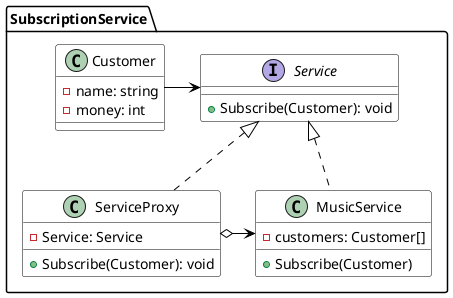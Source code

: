 @startuml
package "SubscriptionService" {
    skinparam class {
	BackgroundColor White
	ArrowColor Black
	BorderColor Black
    }

    class Customer {
        -name: string
        -money: int
    }

    interface Service {
        +Subscribe(Customer): void
    }

    class ServiceProxy {
        -Service: Service
        +Subscribe(Customer): void
    }

    class MusicService {
        -customers: Customer[]
        +Subscribe(Customer)
    }

    Customer -right-> Service
    MusicService .up.|> Service
    ServiceProxy .up.|> Service
    ServiceProxy o-right-> MusicService

} 
@enduml